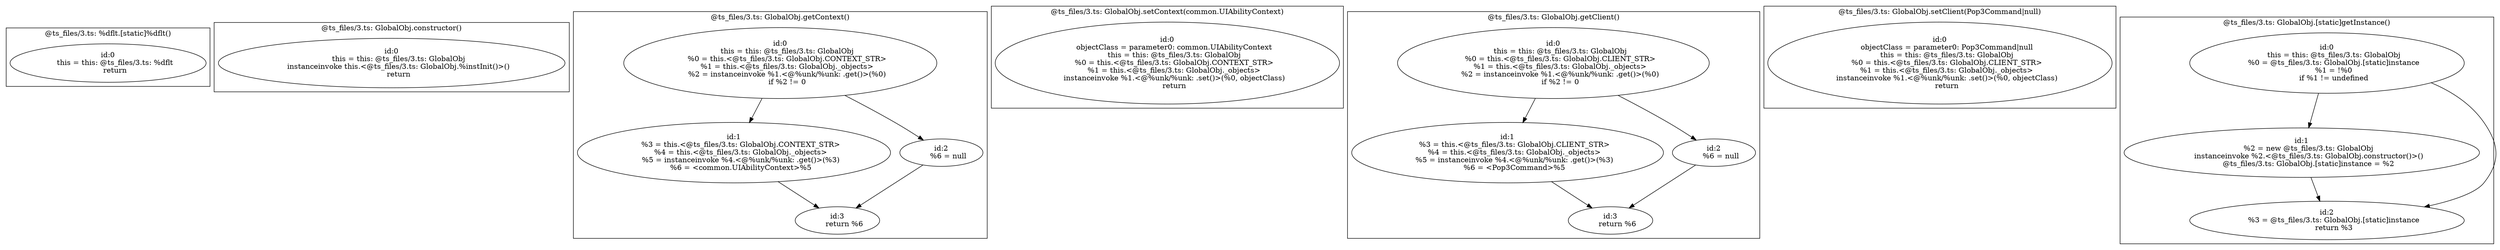 digraph "3.ts" {
subgraph "cluster_@ts_files/3.ts: %dflt.[static]%dflt()" {
  label="@ts_files/3.ts: %dflt.[static]%dflt()";
  Node32710 [label="id:0
      this = this: @ts_files/3.ts: %dflt
      return"];
}
subgraph "cluster_@ts_files/3.ts: GlobalObj.constructor()" {
  label="@ts_files/3.ts: GlobalObj.constructor()";
  Node36110 [label="id:0
      this = this: @ts_files/3.ts: GlobalObj
      instanceinvoke this.<@ts_files/3.ts: GlobalObj.%instInit()>()
      return"];
}
subgraph "cluster_@ts_files/3.ts: GlobalObj.getContext()" {
  label="@ts_files/3.ts: GlobalObj.getContext()";
  Node34500 [label="id:0
      this = this: @ts_files/3.ts: GlobalObj
      %0 = this.<@ts_files/3.ts: GlobalObj.CONTEXT_STR>
      %1 = this.<@ts_files/3.ts: GlobalObj._objects>
      %2 = instanceinvoke %1.<@%unk/%unk: .get()>(%0)
      if %2 != 0"];
  Node34501 [label="id:1
      %3 = this.<@ts_files/3.ts: GlobalObj.CONTEXT_STR>
      %4 = this.<@ts_files/3.ts: GlobalObj._objects>
      %5 = instanceinvoke %4.<@%unk/%unk: .get()>(%3)
      %6 = <common.UIAbilityContext>%5"];
  Node34502 [label="id:2
      %6 = null"];
  Node34503 [label="id:3
      return %6"];
  Node34500 -> Node34501;
  Node34500 -> Node34502;
  Node34501 -> Node34503;
  Node34502 -> Node34503;
}
subgraph "cluster_@ts_files/3.ts: GlobalObj.setContext(common.UIAbilityContext)" {
  label="@ts_files/3.ts: GlobalObj.setContext(common.UIAbilityContext)";
  Node57740 [label="id:0
      objectClass = parameter0: common.UIAbilityContext
      this = this: @ts_files/3.ts: GlobalObj
      %0 = this.<@ts_files/3.ts: GlobalObj.CONTEXT_STR>
      %1 = this.<@ts_files/3.ts: GlobalObj._objects>
      instanceinvoke %1.<@%unk/%unk: .set()>(%0, objectClass)
      return"];
}
subgraph "cluster_@ts_files/3.ts: GlobalObj.getClient()" {
  label="@ts_files/3.ts: GlobalObj.getClient()";
  Node33160 [label="id:0
      this = this: @ts_files/3.ts: GlobalObj
      %0 = this.<@ts_files/3.ts: GlobalObj.CLIENT_STR>
      %1 = this.<@ts_files/3.ts: GlobalObj._objects>
      %2 = instanceinvoke %1.<@%unk/%unk: .get()>(%0)
      if %2 != 0"];
  Node33161 [label="id:1
      %3 = this.<@ts_files/3.ts: GlobalObj.CLIENT_STR>
      %4 = this.<@ts_files/3.ts: GlobalObj._objects>
      %5 = instanceinvoke %4.<@%unk/%unk: .get()>(%3)
      %6 = <Pop3Command>%5"];
  Node33162 [label="id:2
      %6 = null"];
  Node33163 [label="id:3
      return %6"];
  Node33160 -> Node33161;
  Node33160 -> Node33162;
  Node33161 -> Node33163;
  Node33162 -> Node33163;
}
subgraph "cluster_@ts_files/3.ts: GlobalObj.setClient(Pop3Command|null)" {
  label="@ts_files/3.ts: GlobalObj.setClient(Pop3Command|null)";
  Node49520 [label="id:0
      objectClass = parameter0: Pop3Command|null
      this = this: @ts_files/3.ts: GlobalObj
      %0 = this.<@ts_files/3.ts: GlobalObj.CLIENT_STR>
      %1 = this.<@ts_files/3.ts: GlobalObj._objects>
      instanceinvoke %1.<@%unk/%unk: .set()>(%0, objectClass)
      return"];
}
subgraph "cluster_@ts_files/3.ts: GlobalObj.[static]getInstance()" {
  label="@ts_files/3.ts: GlobalObj.[static]getInstance()";
  Node43620 [label="id:0
      this = this: @ts_files/3.ts: GlobalObj
      %0 = @ts_files/3.ts: GlobalObj.[static]instance
      %1 = !%0
      if %1 != undefined"];
  Node43621 [label="id:1
      %2 = new @ts_files/3.ts: GlobalObj
      instanceinvoke %2.<@ts_files/3.ts: GlobalObj.constructor()>()
      @ts_files/3.ts: GlobalObj.[static]instance = %2"];
  Node43622 [label="id:2
      %3 = @ts_files/3.ts: GlobalObj.[static]instance
      return %3"];
  Node43620 -> Node43621;
  Node43620 -> Node43622;
  Node43621 -> Node43622;
}
}
